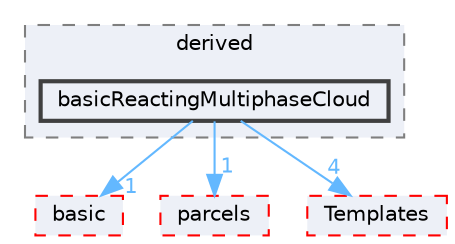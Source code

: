 digraph "src/lagrangian/intermediate/clouds/derived/basicReactingMultiphaseCloud"
{
 // LATEX_PDF_SIZE
  bgcolor="transparent";
  edge [fontname=Helvetica,fontsize=10,labelfontname=Helvetica,labelfontsize=10];
  node [fontname=Helvetica,fontsize=10,shape=box,height=0.2,width=0.4];
  compound=true
  subgraph clusterdir_c6860622f4fbcabfab9cda1ac4325d83 {
    graph [ bgcolor="#edf0f7", pencolor="grey50", label="derived", fontname=Helvetica,fontsize=10 style="filled,dashed", URL="dir_c6860622f4fbcabfab9cda1ac4325d83.html",tooltip=""]
  dir_f9d560d9f30bd5e0a51ed2986d1516a3 [label="basicReactingMultiphaseCloud", fillcolor="#edf0f7", color="grey25", style="filled,bold", URL="dir_f9d560d9f30bd5e0a51ed2986d1516a3.html",tooltip=""];
  }
  dir_584e0ab0901b4327f36f4285cac7f2f8 [label="basic", fillcolor="#edf0f7", color="red", style="filled,dashed", URL="dir_584e0ab0901b4327f36f4285cac7f2f8.html",tooltip=""];
  dir_b8d19ddbdf0975644e34192d6313800e [label="parcels", fillcolor="#edf0f7", color="red", style="filled,dashed", URL="dir_b8d19ddbdf0975644e34192d6313800e.html",tooltip=""];
  dir_f332ac72f0d3698ba18c2dc3cab43221 [label="Templates", fillcolor="#edf0f7", color="red", style="filled,dashed", URL="dir_f332ac72f0d3698ba18c2dc3cab43221.html",tooltip=""];
  dir_f9d560d9f30bd5e0a51ed2986d1516a3->dir_584e0ab0901b4327f36f4285cac7f2f8 [headlabel="1", labeldistance=1.5 headhref="dir_000238_000211.html" href="dir_000238_000211.html" color="steelblue1" fontcolor="steelblue1"];
  dir_f9d560d9f30bd5e0a51ed2986d1516a3->dir_b8d19ddbdf0975644e34192d6313800e [headlabel="1", labeldistance=1.5 headhref="dir_000238_002785.html" href="dir_000238_002785.html" color="steelblue1" fontcolor="steelblue1"];
  dir_f9d560d9f30bd5e0a51ed2986d1516a3->dir_f332ac72f0d3698ba18c2dc3cab43221 [headlabel="4", labeldistance=1.5 headhref="dir_000238_003975.html" href="dir_000238_003975.html" color="steelblue1" fontcolor="steelblue1"];
}
